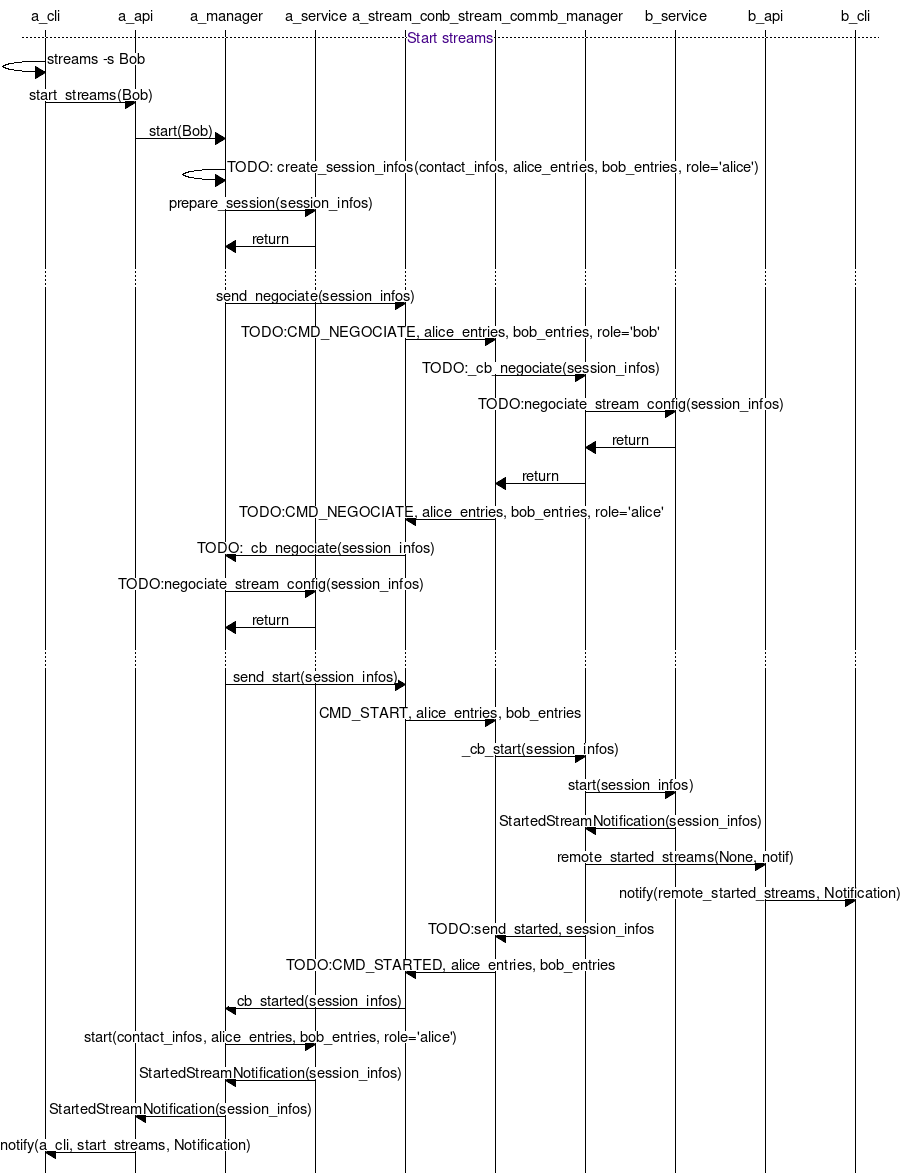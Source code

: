 # Sequence diagram for streams in miville 0.3
#  mscgen -T png -i % -o %.png
#  display streams_services.png
msc 
{
#width = "1200";
    hscale = "1.5";
    a_cli, a_api, a_manager, a_service, a_stream_comm, b_stream_comm, b_manager, b_service, b_api, b_cli; #, remote_manager, remote_service;

# Start streams
    --- [label = "Start streams", textcolor = "#440088"];
    a_cli => a_cli [label = "streams -s Bob"];
    a_cli => a_api [label = "start_streams(Bob)"];
    a_api => a_manager [label = "start(Bob)"];
    a_manager => a_manager [label = "TODO: create_session_infos(contact_infos, alice_entries, bob_entries, role='alice')"];
    # Prepare config... 
    a_manager => a_service [label = "prepare_session(session_infos)"];
    a_service => a_manager [label = "return"]; 
    # config negociation    
    ...;
    a_manager => a_stream_comm [label = "send_negociate(session_infos)"];
    a_stream_comm => b_stream_comm [label = "TODO:CMD_NEGOCIATE, alice_entries, bob_entries, role='bob'"];
    b_stream_comm => b_manager [label = "TODO:_cb_negociate(session_infos)"];
    b_manager => b_service [label = "TODO:negociate_stream_config(session_infos)"];
    b_service => b_manager [label = "return"];
    b_manager => b_stream_comm [label = "return"];
    # ...
    b_stream_comm => a_stream_comm [label = "TODO:CMD_NEGOCIATE, alice_entries, bob_entries, role='alice'"];
    a_stream_comm => a_manager [label = "TODO:_cb_negociate(session_infos)"];
    a_manager => a_service [label = "TODO:negociate_stream_config(session_infos)"];
    a_service => a_manager [label = "return"];
    #a_manager => a_stream_comm [label = "return"];
    ...; # until we agree on configuration entries. Then:
    # send start
    a_manager => a_stream_comm [label = "send_start(session_infos)"];
    a_stream_comm => b_stream_comm [label = "CMD_START, alice_entries, bob_entries"];
    b_stream_comm => b_manager [label = "_cb_start(session_infos)"];
    # start Bob streams
    b_manager => b_service [label = "start(session_infos)"];
    b_service => b_manager [label = "StartedStreamNotification(session_infos)"];
    b_manager => b_api [label = "remote_started_streams(None, notif)"];
    b_api => b_cli [label = "notify(remote_started_streams, Notification)"];
    b_manager => b_stream_comm [label = "TODO:send_started, session_infos"];
    b_stream_comm => a_stream_comm [label = "TODO:CMD_STARTED, alice_entries, bob_entries"];
    a_stream_comm => a_manager [label = "_cb_started(session_infos)"];
    # start Alice streams
    a_manager => a_service [label = "start(contact_infos, alice_entries, bob_entries, role='alice')"];
    a_service => a_manager [label = "StartedStreamNotification(session_infos)"];
    a_manager => a_api [label = "StartedStreamNotification(session_infos)"];
    a_api => a_cli [label = "notify(a_cli, start_streams, Notification)"];
}

